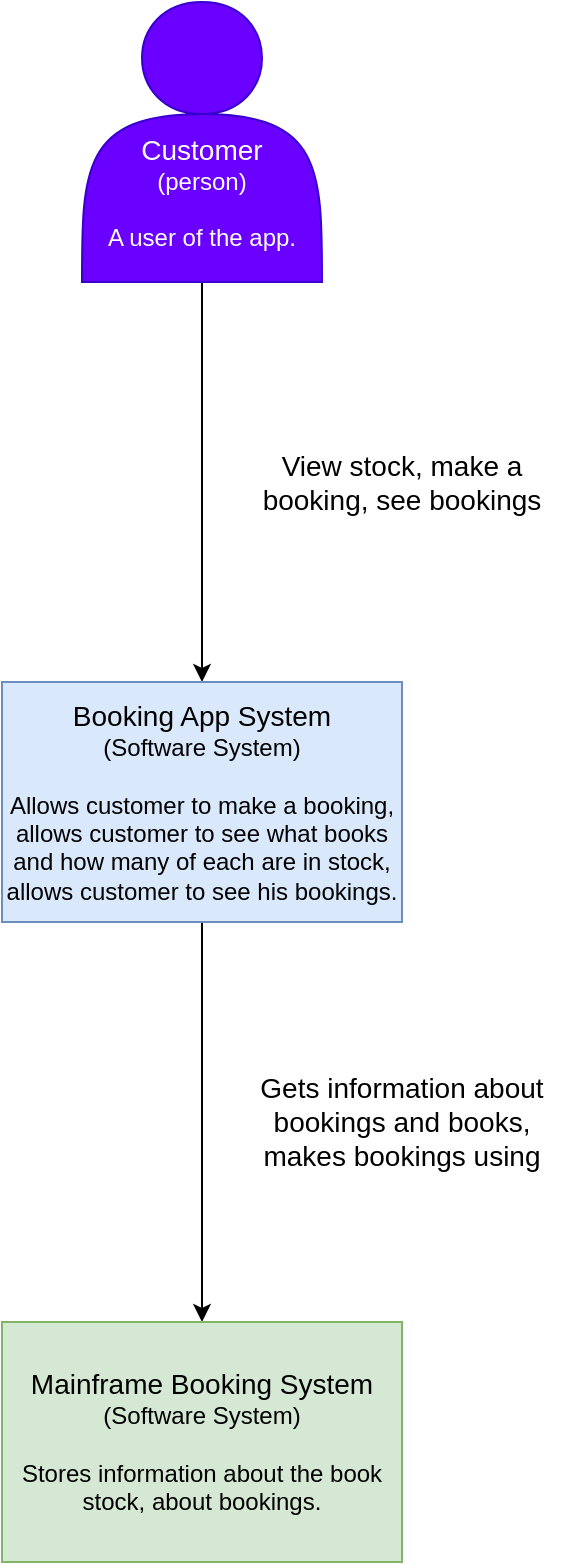 <mxfile version="12.4.8" type="device"><diagram id="LxhY5WNUcViyCWVU8eY1" name="Page-1"><mxGraphModel dx="782" dy="469" grid="1" gridSize="10" guides="1" tooltips="1" connect="1" arrows="1" fold="1" page="1" pageScale="1" pageWidth="827" pageHeight="1169" math="0" shadow="0"><root><mxCell id="0"/><mxCell id="1" parent="0"/><mxCell id="ISO91GkbSNJ50EMbuiZ2-5" style="edgeStyle=orthogonalEdgeStyle;rounded=0;orthogonalLoop=1;jettySize=auto;html=1;exitX=0.5;exitY=1;exitDx=0;exitDy=0;" edge="1" parent="1" source="ISO91GkbSNJ50EMbuiZ2-1" target="ISO91GkbSNJ50EMbuiZ2-4"><mxGeometry relative="1" as="geometry"/></mxCell><mxCell id="ISO91GkbSNJ50EMbuiZ2-1" value="&lt;font&gt;&lt;span style=&quot;font-size: 14px&quot;&gt;&lt;br&gt;&lt;br&gt;&lt;br&gt;Customer&lt;/span&gt;&lt;br&gt;&lt;font style=&quot;font-size: 12px&quot;&gt;(person)&lt;br&gt;&lt;/font&gt;&lt;br&gt;A user of the app.&lt;br&gt;&lt;/font&gt;" style="shape=actor;whiteSpace=wrap;html=1;fillColor=#6a00ff;strokeColor=#3700CC;fontColor=#ffffff;" vertex="1" parent="1"><mxGeometry x="120" y="60" width="120" height="140" as="geometry"/></mxCell><mxCell id="ISO91GkbSNJ50EMbuiZ2-7" style="edgeStyle=orthogonalEdgeStyle;rounded=0;orthogonalLoop=1;jettySize=auto;html=1;exitX=0.5;exitY=1;exitDx=0;exitDy=0;entryX=0.5;entryY=0;entryDx=0;entryDy=0;" edge="1" parent="1" source="ISO91GkbSNJ50EMbuiZ2-4" target="ISO91GkbSNJ50EMbuiZ2-6"><mxGeometry relative="1" as="geometry"/></mxCell><mxCell id="ISO91GkbSNJ50EMbuiZ2-4" value="&lt;font&gt;&lt;span style=&quot;font-size: 14px&quot;&gt;Booking App System&lt;/span&gt;&lt;br&gt;&lt;font style=&quot;font-size: 12px&quot;&gt;(Software System)&lt;br&gt;&lt;/font&gt;&lt;br&gt;Allows customer to make a booking, allows customer to see what books and how many of each are in stock, allows customer to see his bookings.&lt;br&gt;&lt;/font&gt;" style="rounded=0;whiteSpace=wrap;html=1;fillColor=#dae8fc;strokeColor=#6c8ebf;" vertex="1" parent="1"><mxGeometry x="80" y="400" width="200" height="120" as="geometry"/></mxCell><mxCell id="ISO91GkbSNJ50EMbuiZ2-6" value="&lt;font&gt;&lt;span style=&quot;font-size: 14px&quot;&gt;Mainframe Booking System&lt;/span&gt;&lt;br&gt;&lt;font style=&quot;font-size: 12px&quot;&gt;(Software System)&lt;br&gt;&lt;/font&gt;&lt;br&gt;Stores information about the book stock, about bookings.&lt;br&gt;&lt;/font&gt;" style="rounded=0;whiteSpace=wrap;html=1;fillColor=#d5e8d4;strokeColor=#82b366;" vertex="1" parent="1"><mxGeometry x="80" y="720" width="200" height="120" as="geometry"/></mxCell><mxCell id="ISO91GkbSNJ50EMbuiZ2-8" value="&lt;font style=&quot;font-size: 14px&quot;&gt;View stock, make a booking, see bookings&lt;/font&gt;" style="text;html=1;strokeColor=none;fillColor=none;align=center;verticalAlign=middle;whiteSpace=wrap;rounded=0;" vertex="1" parent="1"><mxGeometry x="200" y="280" width="160" height="40" as="geometry"/></mxCell><mxCell id="ISO91GkbSNJ50EMbuiZ2-9" value="&lt;font style=&quot;font-size: 14px&quot;&gt;Gets information about bookings and books, makes bookings using&lt;/font&gt;" style="text;html=1;strokeColor=none;fillColor=none;align=center;verticalAlign=middle;whiteSpace=wrap;rounded=0;" vertex="1" parent="1"><mxGeometry x="200" y="600" width="160" height="40" as="geometry"/></mxCell></root></mxGraphModel></diagram></mxfile>